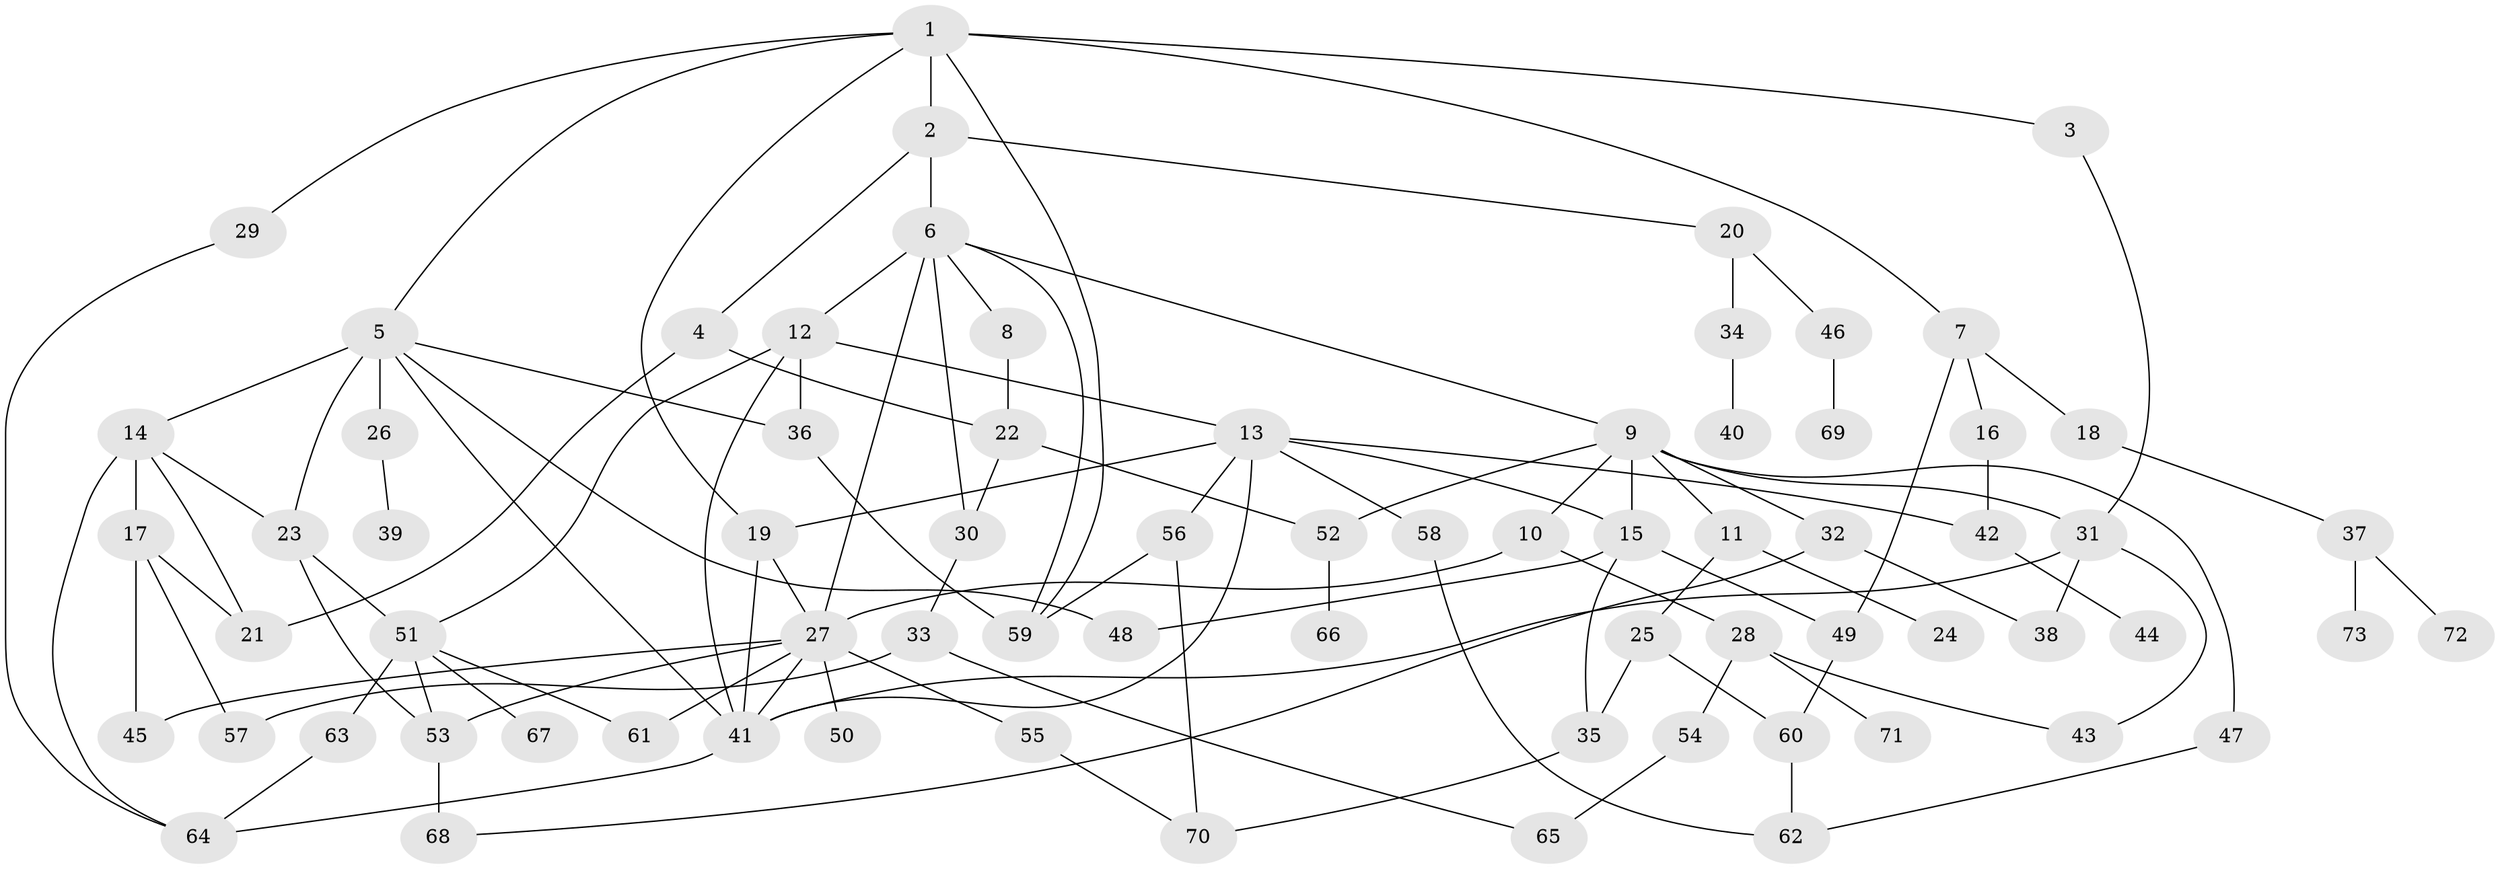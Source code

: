 // original degree distribution, {7: 0.03424657534246575, 4: 0.136986301369863, 3: 0.15753424657534246, 6: 0.0273972602739726, 5: 0.03424657534246575, 1: 0.2945205479452055, 2: 0.3082191780821918, 8: 0.00684931506849315}
// Generated by graph-tools (version 1.1) at 2025/34/03/09/25 02:34:27]
// undirected, 73 vertices, 114 edges
graph export_dot {
graph [start="1"]
  node [color=gray90,style=filled];
  1;
  2;
  3;
  4;
  5;
  6;
  7;
  8;
  9;
  10;
  11;
  12;
  13;
  14;
  15;
  16;
  17;
  18;
  19;
  20;
  21;
  22;
  23;
  24;
  25;
  26;
  27;
  28;
  29;
  30;
  31;
  32;
  33;
  34;
  35;
  36;
  37;
  38;
  39;
  40;
  41;
  42;
  43;
  44;
  45;
  46;
  47;
  48;
  49;
  50;
  51;
  52;
  53;
  54;
  55;
  56;
  57;
  58;
  59;
  60;
  61;
  62;
  63;
  64;
  65;
  66;
  67;
  68;
  69;
  70;
  71;
  72;
  73;
  1 -- 2 [weight=1.0];
  1 -- 3 [weight=1.0];
  1 -- 5 [weight=1.0];
  1 -- 7 [weight=1.0];
  1 -- 19 [weight=1.0];
  1 -- 29 [weight=1.0];
  1 -- 59 [weight=1.0];
  2 -- 4 [weight=1.0];
  2 -- 6 [weight=1.0];
  2 -- 20 [weight=1.0];
  3 -- 31 [weight=1.0];
  4 -- 21 [weight=1.0];
  4 -- 22 [weight=1.0];
  5 -- 14 [weight=1.0];
  5 -- 23 [weight=3.0];
  5 -- 26 [weight=1.0];
  5 -- 36 [weight=1.0];
  5 -- 41 [weight=1.0];
  5 -- 48 [weight=1.0];
  6 -- 8 [weight=1.0];
  6 -- 9 [weight=1.0];
  6 -- 12 [weight=1.0];
  6 -- 27 [weight=2.0];
  6 -- 30 [weight=1.0];
  6 -- 59 [weight=1.0];
  7 -- 16 [weight=1.0];
  7 -- 18 [weight=1.0];
  7 -- 49 [weight=1.0];
  8 -- 22 [weight=1.0];
  9 -- 10 [weight=1.0];
  9 -- 11 [weight=1.0];
  9 -- 15 [weight=1.0];
  9 -- 31 [weight=1.0];
  9 -- 32 [weight=1.0];
  9 -- 47 [weight=1.0];
  9 -- 52 [weight=1.0];
  10 -- 27 [weight=1.0];
  10 -- 28 [weight=1.0];
  11 -- 24 [weight=1.0];
  11 -- 25 [weight=1.0];
  12 -- 13 [weight=1.0];
  12 -- 36 [weight=1.0];
  12 -- 41 [weight=1.0];
  12 -- 51 [weight=1.0];
  13 -- 15 [weight=1.0];
  13 -- 19 [weight=1.0];
  13 -- 41 [weight=1.0];
  13 -- 42 [weight=1.0];
  13 -- 56 [weight=1.0];
  13 -- 58 [weight=1.0];
  14 -- 17 [weight=3.0];
  14 -- 21 [weight=1.0];
  14 -- 23 [weight=1.0];
  14 -- 64 [weight=1.0];
  15 -- 35 [weight=1.0];
  15 -- 48 [weight=1.0];
  15 -- 49 [weight=1.0];
  16 -- 42 [weight=1.0];
  17 -- 21 [weight=1.0];
  17 -- 45 [weight=1.0];
  17 -- 57 [weight=1.0];
  18 -- 37 [weight=1.0];
  19 -- 27 [weight=1.0];
  19 -- 41 [weight=1.0];
  20 -- 34 [weight=1.0];
  20 -- 46 [weight=1.0];
  22 -- 30 [weight=1.0];
  22 -- 52 [weight=1.0];
  23 -- 51 [weight=1.0];
  23 -- 53 [weight=1.0];
  25 -- 35 [weight=1.0];
  25 -- 60 [weight=1.0];
  26 -- 39 [weight=1.0];
  27 -- 41 [weight=1.0];
  27 -- 45 [weight=1.0];
  27 -- 50 [weight=1.0];
  27 -- 53 [weight=1.0];
  27 -- 55 [weight=1.0];
  27 -- 61 [weight=1.0];
  28 -- 43 [weight=1.0];
  28 -- 54 [weight=1.0];
  28 -- 71 [weight=1.0];
  29 -- 64 [weight=1.0];
  30 -- 33 [weight=4.0];
  31 -- 38 [weight=1.0];
  31 -- 41 [weight=1.0];
  31 -- 43 [weight=1.0];
  32 -- 38 [weight=1.0];
  32 -- 68 [weight=1.0];
  33 -- 57 [weight=1.0];
  33 -- 65 [weight=1.0];
  34 -- 40 [weight=1.0];
  35 -- 70 [weight=1.0];
  36 -- 59 [weight=1.0];
  37 -- 72 [weight=1.0];
  37 -- 73 [weight=1.0];
  41 -- 64 [weight=1.0];
  42 -- 44 [weight=2.0];
  46 -- 69 [weight=1.0];
  47 -- 62 [weight=1.0];
  49 -- 60 [weight=1.0];
  51 -- 53 [weight=1.0];
  51 -- 61 [weight=1.0];
  51 -- 63 [weight=1.0];
  51 -- 67 [weight=1.0];
  52 -- 66 [weight=1.0];
  53 -- 68 [weight=2.0];
  54 -- 65 [weight=1.0];
  55 -- 70 [weight=1.0];
  56 -- 59 [weight=1.0];
  56 -- 70 [weight=1.0];
  58 -- 62 [weight=1.0];
  60 -- 62 [weight=1.0];
  63 -- 64 [weight=1.0];
}

